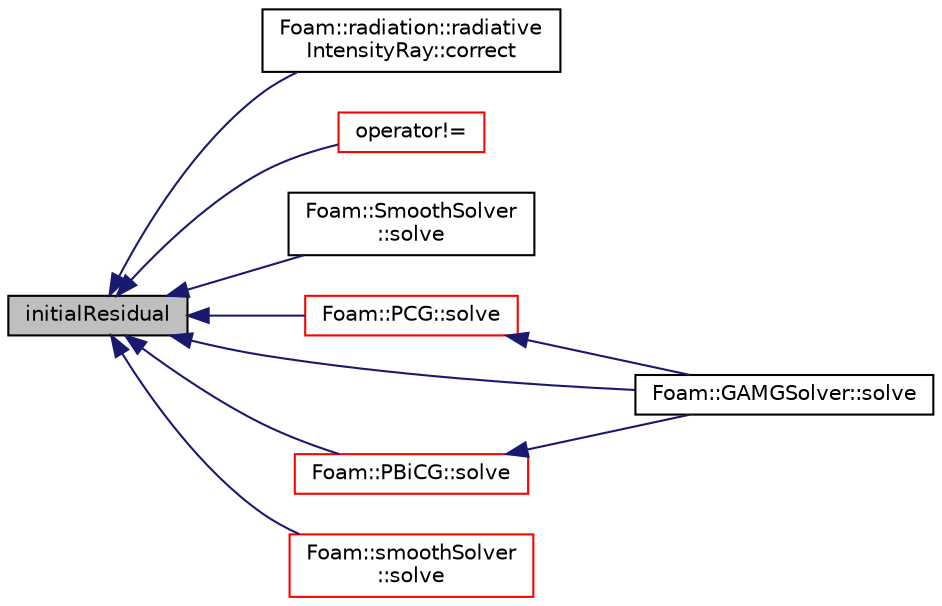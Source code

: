 digraph "initialResidual"
{
  bgcolor="transparent";
  edge [fontname="Helvetica",fontsize="10",labelfontname="Helvetica",labelfontsize="10"];
  node [fontname="Helvetica",fontsize="10",shape=record];
  rankdir="LR";
  Node1 [label="initialResidual",height=0.2,width=0.4,color="black", fillcolor="grey75", style="filled", fontcolor="black"];
  Node1 -> Node2 [dir="back",color="midnightblue",fontsize="10",style="solid",fontname="Helvetica"];
  Node2 [label="Foam::radiation::radiative\lIntensityRay::correct",height=0.2,width=0.4,color="black",URL="$a02100.html#a5d8b5f2f9d4a9af38848bb31b74a2ddf",tooltip="Update radiative intensity on i direction. "];
  Node1 -> Node3 [dir="back",color="midnightblue",fontsize="10",style="solid",fontname="Helvetica"];
  Node3 [label="operator!=",height=0.2,width=0.4,color="red",URL="$a02442.html#a3f3292460aad035e6513f104fb88ce09"];
  Node1 -> Node4 [dir="back",color="midnightblue",fontsize="10",style="solid",fontname="Helvetica"];
  Node4 [label="Foam::SmoothSolver\l::solve",height=0.2,width=0.4,color="black",URL="$a02417.html#a6020d3a68339ab1a050e90633b70ca5a",tooltip="Solve the matrix with this solver. "];
  Node1 -> Node5 [dir="back",color="midnightblue",fontsize="10",style="solid",fontname="Helvetica"];
  Node5 [label="Foam::PCG::solve",height=0.2,width=0.4,color="red",URL="$a01856.html#a67060ce780f6992862e39b0d82c37aa0",tooltip="Solve the matrix with this solver. "];
  Node5 -> Node6 [dir="back",color="midnightblue",fontsize="10",style="solid",fontname="Helvetica"];
  Node6 [label="Foam::GAMGSolver::solve",height=0.2,width=0.4,color="black",URL="$a00914.html#a67060ce780f6992862e39b0d82c37aa0",tooltip="Solve. "];
  Node1 -> Node7 [dir="back",color="midnightblue",fontsize="10",style="solid",fontname="Helvetica"];
  Node7 [label="Foam::PBiCG::solve",height=0.2,width=0.4,color="red",URL="$a01854.html#a67060ce780f6992862e39b0d82c37aa0",tooltip="Solve the matrix with this solver. "];
  Node7 -> Node6 [dir="back",color="midnightblue",fontsize="10",style="solid",fontname="Helvetica"];
  Node1 -> Node8 [dir="back",color="midnightblue",fontsize="10",style="solid",fontname="Helvetica"];
  Node8 [label="Foam::smoothSolver\l::solve",height=0.2,width=0.4,color="red",URL="$a02416.html#a67060ce780f6992862e39b0d82c37aa0",tooltip="Solve the matrix with this solver. "];
  Node1 -> Node6 [dir="back",color="midnightblue",fontsize="10",style="solid",fontname="Helvetica"];
}
